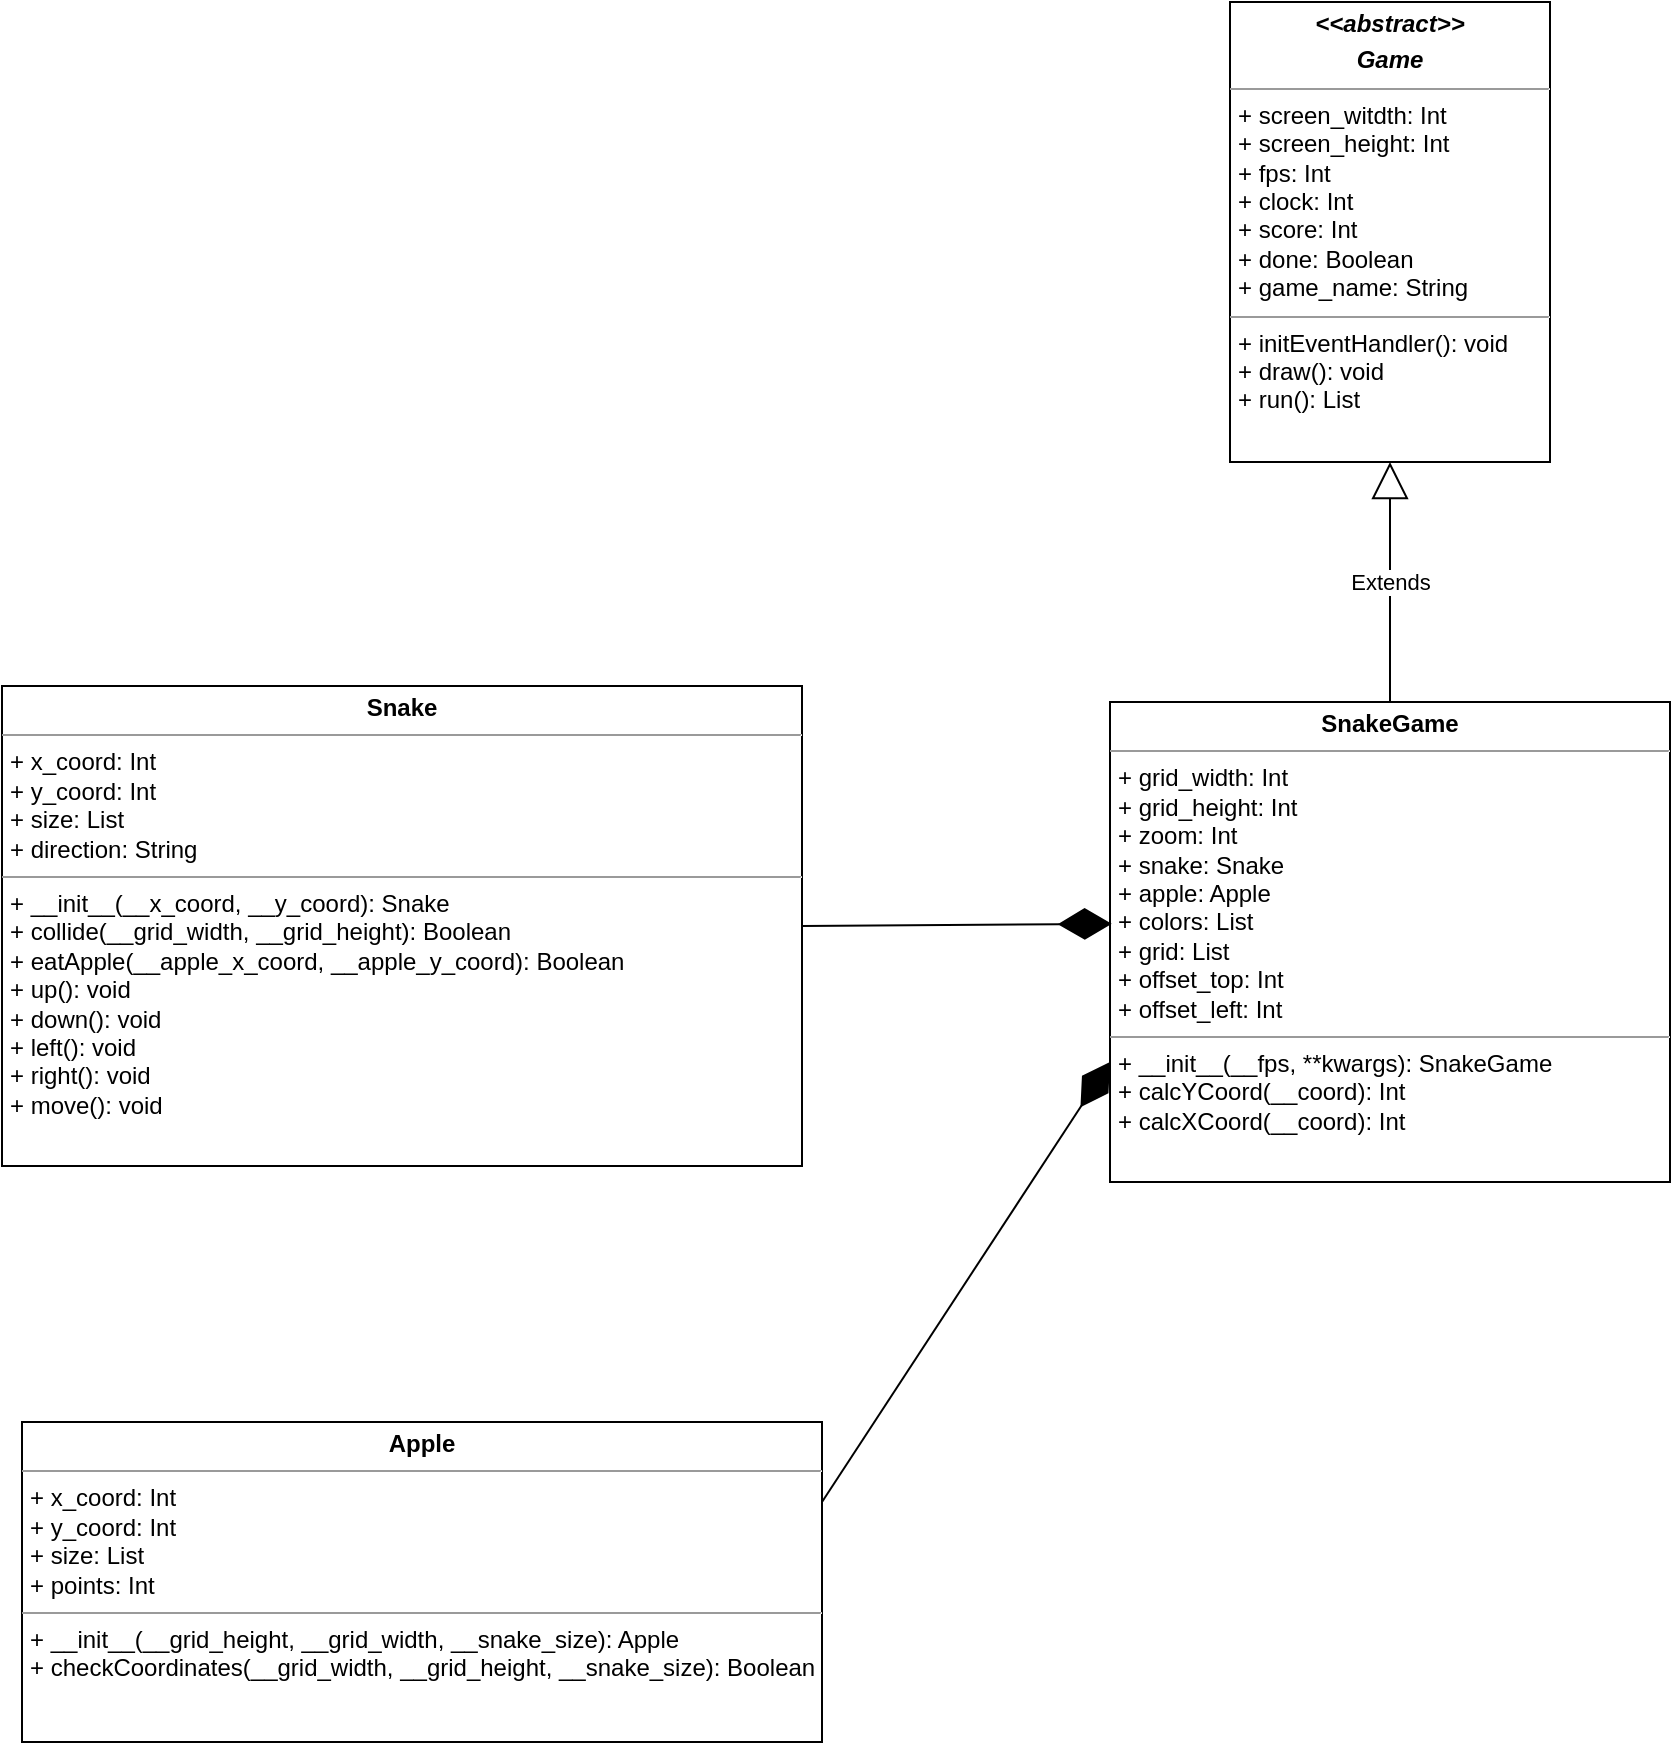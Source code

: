 <mxfile version="16.5.3" type="device"><diagram id="0JtnkW9KTr9_-2H97lSY" name="Page-1"><mxGraphModel dx="2547" dy="2285" grid="1" gridSize="10" guides="1" tooltips="1" connect="1" arrows="1" fold="1" page="1" pageScale="1" pageWidth="827" pageHeight="1169" math="0" shadow="0"><root><mxCell id="0"/><mxCell id="1" parent="0"/><mxCell id="gHxKWkxzKqqnvVsjyRjF-2" value="&lt;p style=&quot;margin: 0px ; margin-top: 4px ; text-align: center&quot;&gt;&lt;b&gt;SnakeGame&lt;/b&gt;&lt;/p&gt;&lt;hr size=&quot;1&quot;&gt;&lt;p style=&quot;margin: 0px ; margin-left: 4px&quot;&gt;+ grid_width: Int&lt;/p&gt;&lt;p style=&quot;margin: 0px ; margin-left: 4px&quot;&gt;+ grid_height: Int&lt;/p&gt;&lt;p style=&quot;margin: 0px ; margin-left: 4px&quot;&gt;+ zoom: Int&lt;/p&gt;&lt;p style=&quot;margin: 0px ; margin-left: 4px&quot;&gt;+ snake: Snake&lt;/p&gt;&lt;p style=&quot;margin: 0px ; margin-left: 4px&quot;&gt;+ apple: Apple&lt;/p&gt;&lt;p style=&quot;margin: 0px ; margin-left: 4px&quot;&gt;+ colors: List&lt;/p&gt;&lt;p style=&quot;margin: 0px ; margin-left: 4px&quot;&gt;+ grid: List&lt;/p&gt;&lt;p style=&quot;margin: 0px ; margin-left: 4px&quot;&gt;+ offset_top: Int&lt;/p&gt;&lt;p style=&quot;margin: 0px ; margin-left: 4px&quot;&gt;+ offset_left: Int&lt;/p&gt;&lt;hr size=&quot;1&quot;&gt;&lt;p style=&quot;margin: 0px ; margin-left: 4px&quot;&gt;+ __init__(__fps, **kwargs): SnakeGame&lt;/p&gt;&lt;p style=&quot;margin: 0px ; margin-left: 4px&quot;&gt;+ calcYCoord(__coord): Int&lt;/p&gt;&lt;p style=&quot;margin: 0px ; margin-left: 4px&quot;&gt;+ calcXCoord(__coord): Int&lt;/p&gt;" style="verticalAlign=top;align=left;overflow=fill;fontSize=12;fontFamily=Helvetica;html=1;" vertex="1" parent="1"><mxGeometry x="274" y="110" width="280" height="240" as="geometry"/></mxCell><mxCell id="gHxKWkxzKqqnvVsjyRjF-3" value="&lt;p style=&quot;margin: 0px ; margin-top: 4px ; text-align: center&quot;&gt;&lt;b&gt;&lt;i&gt;&amp;lt;&amp;lt;abstract&amp;gt;&amp;gt;&lt;/i&gt;&lt;/b&gt;&lt;/p&gt;&lt;p style=&quot;margin: 0px ; margin-top: 4px ; text-align: center&quot;&gt;&lt;b&gt;&lt;i&gt;Game&lt;/i&gt;&lt;/b&gt;&lt;/p&gt;&lt;hr size=&quot;1&quot;&gt;&lt;p style=&quot;margin: 0px ; margin-left: 4px&quot;&gt;+ screen_witdth: Int&lt;/p&gt;&lt;p style=&quot;margin: 0px ; margin-left: 4px&quot;&gt;+ screen_height: Int&lt;/p&gt;&lt;p style=&quot;margin: 0px ; margin-left: 4px&quot;&gt;+ fps: Int&lt;/p&gt;&lt;p style=&quot;margin: 0px ; margin-left: 4px&quot;&gt;+ clock: Int&lt;/p&gt;&lt;p style=&quot;margin: 0px ; margin-left: 4px&quot;&gt;+ score: Int&lt;/p&gt;&lt;p style=&quot;margin: 0px ; margin-left: 4px&quot;&gt;+ done: Boolean&lt;/p&gt;&lt;p style=&quot;margin: 0px ; margin-left: 4px&quot;&gt;+ game_name: String&lt;/p&gt;&lt;hr size=&quot;1&quot;&gt;&lt;p style=&quot;margin: 0px ; margin-left: 4px&quot;&gt;+ initEventHandler(): void&lt;/p&gt;&lt;p style=&quot;margin: 0px ; margin-left: 4px&quot;&gt;+ draw(): void&lt;/p&gt;&lt;p style=&quot;margin: 0px ; margin-left: 4px&quot;&gt;+ r&lt;span&gt;un(): List&lt;/span&gt;&lt;/p&gt;" style="verticalAlign=top;align=left;overflow=fill;fontSize=12;fontFamily=Helvetica;html=1;" vertex="1" parent="1"><mxGeometry x="334" y="-240" width="160" height="230" as="geometry"/></mxCell><mxCell id="gHxKWkxzKqqnvVsjyRjF-4" value="&lt;p style=&quot;margin: 0px ; margin-top: 4px ; text-align: center&quot;&gt;&lt;b&gt;Snake&lt;/b&gt;&lt;/p&gt;&lt;hr size=&quot;1&quot;&gt;&lt;p style=&quot;margin: 0px ; margin-left: 4px&quot;&gt;+ x_coord&lt;span&gt;: Int&lt;/span&gt;&lt;/p&gt;&lt;p style=&quot;margin: 0px ; margin-left: 4px&quot;&gt;&lt;span&gt;+ y_coord: Int&lt;/span&gt;&lt;/p&gt;&lt;p style=&quot;margin: 0px ; margin-left: 4px&quot;&gt;&lt;span&gt;+ size: List&lt;/span&gt;&lt;/p&gt;&lt;p style=&quot;margin: 0px ; margin-left: 4px&quot;&gt;+ direction: String&lt;/p&gt;&lt;hr size=&quot;1&quot;&gt;&lt;p style=&quot;margin: 0px ; margin-left: 4px&quot;&gt;+ __init__(__x_coord, __y_coord): Snake&lt;/p&gt;&lt;p style=&quot;margin: 0px ; margin-left: 4px&quot;&gt;+ collide(__grid_width, __grid_height): Boolean&lt;/p&gt;&lt;p style=&quot;margin: 0px ; margin-left: 4px&quot;&gt;+ eatApple(__apple_x_coord, __apple_y_coord): Boolean&lt;/p&gt;&lt;p style=&quot;margin: 0px ; margin-left: 4px&quot;&gt;+ up(): void&lt;/p&gt;&lt;p style=&quot;margin: 0px ; margin-left: 4px&quot;&gt;+ down(): void&lt;br&gt;&lt;/p&gt;&lt;p style=&quot;margin: 0px ; margin-left: 4px&quot;&gt;+ left(): void&lt;br&gt;&lt;/p&gt;&lt;p style=&quot;margin: 0px ; margin-left: 4px&quot;&gt;+ right(): void&lt;br&gt;&lt;/p&gt;&lt;p style=&quot;margin: 0px ; margin-left: 4px&quot;&gt;+ move(): void&lt;/p&gt;" style="verticalAlign=top;align=left;overflow=fill;fontSize=12;fontFamily=Helvetica;html=1;" vertex="1" parent="1"><mxGeometry x="-280" y="102" width="400" height="240" as="geometry"/></mxCell><mxCell id="gHxKWkxzKqqnvVsjyRjF-7" value="&lt;p style=&quot;margin: 0px ; margin-top: 4px ; text-align: center&quot;&gt;&lt;b&gt;Apple&lt;/b&gt;&lt;/p&gt;&lt;hr size=&quot;1&quot;&gt;&lt;p style=&quot;margin: 0px ; margin-left: 4px&quot;&gt;+ x_coord&lt;span&gt;: Int&lt;/span&gt;&lt;/p&gt;&lt;p style=&quot;margin: 0px ; margin-left: 4px&quot;&gt;&lt;span&gt;+ y_coord: Int&lt;/span&gt;&lt;/p&gt;&lt;p style=&quot;margin: 0px ; margin-left: 4px&quot;&gt;&lt;span&gt;+ size: List&lt;/span&gt;&lt;/p&gt;&lt;p style=&quot;margin: 0px ; margin-left: 4px&quot;&gt;+ points: Int&lt;/p&gt;&lt;hr size=&quot;1&quot;&gt;&lt;p style=&quot;margin: 0px ; margin-left: 4px&quot;&gt;+ __init__(__grid_height, __grid_width, __snake_size): Apple&lt;/p&gt;&lt;p style=&quot;margin: 0px ; margin-left: 4px&quot;&gt;+ checkCoordinates(__grid_width, __grid_height, __snake_size): Boolean&lt;/p&gt;" style="verticalAlign=top;align=left;overflow=fill;fontSize=12;fontFamily=Helvetica;html=1;" vertex="1" parent="1"><mxGeometry x="-270" y="470" width="400" height="160" as="geometry"/></mxCell><mxCell id="gHxKWkxzKqqnvVsjyRjF-8" value="Extends" style="endArrow=block;endSize=16;endFill=0;html=1;rounded=0;" edge="1" parent="1" source="gHxKWkxzKqqnvVsjyRjF-2" target="gHxKWkxzKqqnvVsjyRjF-3"><mxGeometry width="160" relative="1" as="geometry"><mxPoint x="380" y="80" as="sourcePoint"/><mxPoint x="540" y="80" as="targetPoint"/></mxGeometry></mxCell><mxCell id="gHxKWkxzKqqnvVsjyRjF-9" value="" style="endArrow=diamondThin;endFill=1;endSize=24;html=1;rounded=0;exitX=1;exitY=0.5;exitDx=0;exitDy=0;entryX=0.003;entryY=0.462;entryDx=0;entryDy=0;entryPerimeter=0;" edge="1" parent="1" source="gHxKWkxzKqqnvVsjyRjF-4" target="gHxKWkxzKqqnvVsjyRjF-2"><mxGeometry width="160" relative="1" as="geometry"><mxPoint x="140" y="240" as="sourcePoint"/><mxPoint x="270" y="240" as="targetPoint"/></mxGeometry></mxCell><mxCell id="gHxKWkxzKqqnvVsjyRjF-10" value="" style="endArrow=diamondThin;endFill=1;endSize=24;html=1;rounded=0;entryX=0;entryY=0.75;entryDx=0;entryDy=0;exitX=1;exitY=0.25;exitDx=0;exitDy=0;" edge="1" parent="1" source="gHxKWkxzKqqnvVsjyRjF-7" target="gHxKWkxzKqqnvVsjyRjF-2"><mxGeometry width="160" relative="1" as="geometry"><mxPoint x="170" y="470" as="sourcePoint"/><mxPoint x="330" y="470" as="targetPoint"/></mxGeometry></mxCell></root></mxGraphModel></diagram></mxfile>